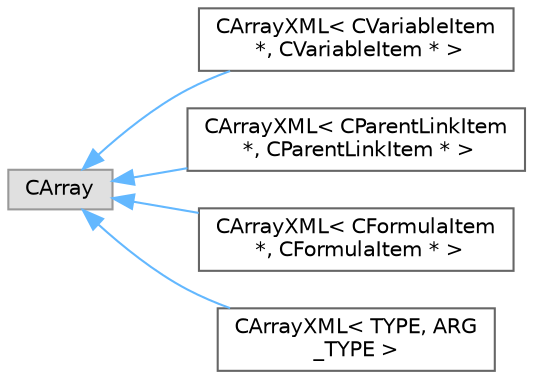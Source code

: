 digraph "Graphical Class Hierarchy"
{
 // LATEX_PDF_SIZE
  bgcolor="transparent";
  edge [fontname=Helvetica,fontsize=10,labelfontname=Helvetica,labelfontsize=10];
  node [fontname=Helvetica,fontsize=10,shape=box,height=0.2,width=0.4];
  rankdir="LR";
  Node0 [id="Node000000",label="CArray",height=0.2,width=0.4,color="grey60", fillcolor="#E0E0E0", style="filled",tooltip=" "];
  Node0 -> Node1 [id="edge2_Node000000_Node000001",dir="back",color="steelblue1",style="solid",tooltip=" "];
  Node1 [id="Node000001",label="CArrayXML\< CVariableItem\l *, CVariableItem * \>",height=0.2,width=0.4,color="grey40", fillcolor="white", style="filled",URL="$classCArrayXML.html",tooltip=" "];
  Node0 -> Node2 [id="edge3_Node000000_Node000002",dir="back",color="steelblue1",style="solid",tooltip=" "];
  Node2 [id="Node000002",label="CArrayXML\< CParentLinkItem\l *, CParentLinkItem * \>",height=0.2,width=0.4,color="grey40", fillcolor="white", style="filled",URL="$classCArrayXML.html",tooltip=" "];
  Node0 -> Node3 [id="edge4_Node000000_Node000003",dir="back",color="steelblue1",style="solid",tooltip=" "];
  Node3 [id="Node000003",label="CArrayXML\< CFormulaItem\l *, CFormulaItem * \>",height=0.2,width=0.4,color="grey40", fillcolor="white", style="filled",URL="$classCArrayXML.html",tooltip=" "];
  Node0 -> Node4 [id="edge5_Node000000_Node000004",dir="back",color="steelblue1",style="solid",tooltip=" "];
  Node4 [id="Node000004",label="CArrayXML\< TYPE, ARG\l_TYPE \>",height=0.2,width=0.4,color="grey40", fillcolor="white", style="filled",URL="$classCArrayXML.html",tooltip=" "];
}
